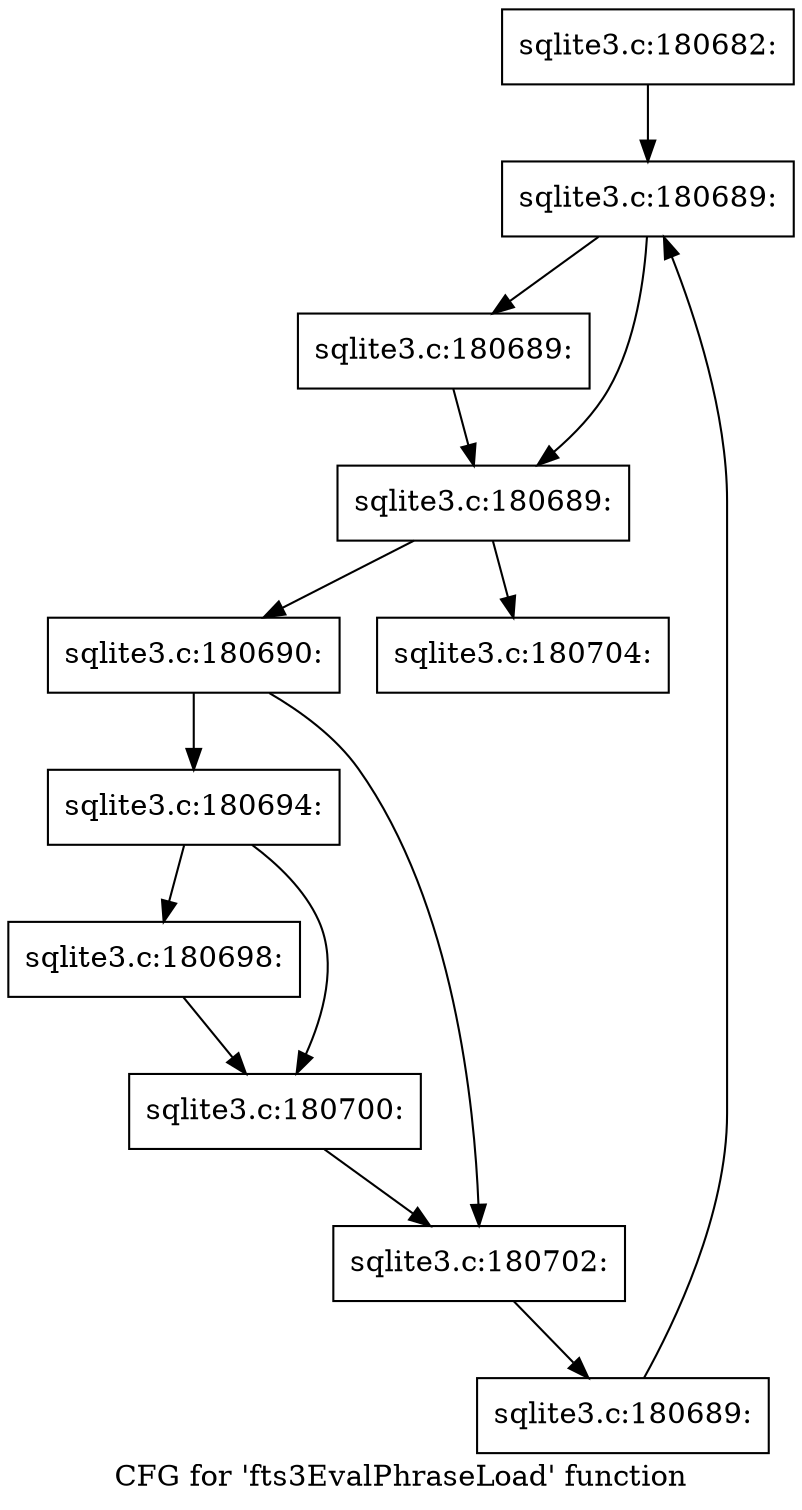 digraph "CFG for 'fts3EvalPhraseLoad' function" {
	label="CFG for 'fts3EvalPhraseLoad' function";

	Node0x55c0faf60660 [shape=record,label="{sqlite3.c:180682:}"];
	Node0x55c0faf60660 -> Node0x55c0faf68d50;
	Node0x55c0faf68d50 [shape=record,label="{sqlite3.c:180689:}"];
	Node0x55c0faf68d50 -> Node0x55c0faf69040;
	Node0x55c0faf68d50 -> Node0x55c0faf68ff0;
	Node0x55c0faf69040 [shape=record,label="{sqlite3.c:180689:}"];
	Node0x55c0faf69040 -> Node0x55c0faf68ff0;
	Node0x55c0faf68ff0 [shape=record,label="{sqlite3.c:180689:}"];
	Node0x55c0faf68ff0 -> Node0x55c0faf68f70;
	Node0x55c0faf68ff0 -> Node0x55c0faf68ba0;
	Node0x55c0faf68f70 [shape=record,label="{sqlite3.c:180690:}"];
	Node0x55c0faf68f70 -> Node0x55c0faf6a080;
	Node0x55c0faf68f70 -> Node0x55c0faf6a0d0;
	Node0x55c0faf6a080 [shape=record,label="{sqlite3.c:180694:}"];
	Node0x55c0faf6a080 -> Node0x55c0faf6b0c0;
	Node0x55c0faf6a080 -> Node0x55c0faf6b240;
	Node0x55c0faf6b0c0 [shape=record,label="{sqlite3.c:180698:}"];
	Node0x55c0faf6b0c0 -> Node0x55c0faf6b240;
	Node0x55c0faf6b240 [shape=record,label="{sqlite3.c:180700:}"];
	Node0x55c0faf6b240 -> Node0x55c0faf6a0d0;
	Node0x55c0faf6a0d0 [shape=record,label="{sqlite3.c:180702:}"];
	Node0x55c0faf6a0d0 -> Node0x55c0faf68ee0;
	Node0x55c0faf68ee0 [shape=record,label="{sqlite3.c:180689:}"];
	Node0x55c0faf68ee0 -> Node0x55c0faf68d50;
	Node0x55c0faf68ba0 [shape=record,label="{sqlite3.c:180704:}"];
}
